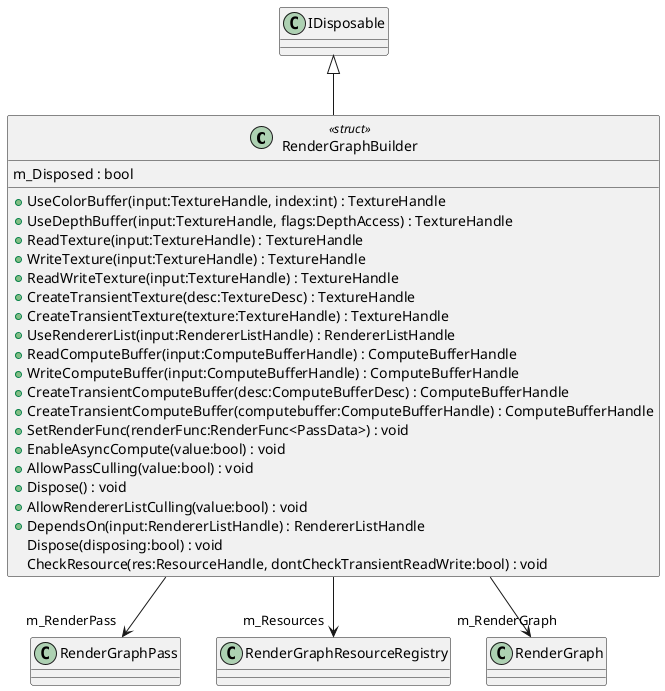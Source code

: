 @startuml
class RenderGraphBuilder <<struct>> {
    m_Disposed : bool
    + UseColorBuffer(input:TextureHandle, index:int) : TextureHandle
    + UseDepthBuffer(input:TextureHandle, flags:DepthAccess) : TextureHandle
    + ReadTexture(input:TextureHandle) : TextureHandle
    + WriteTexture(input:TextureHandle) : TextureHandle
    + ReadWriteTexture(input:TextureHandle) : TextureHandle
    + CreateTransientTexture(desc:TextureDesc) : TextureHandle
    + CreateTransientTexture(texture:TextureHandle) : TextureHandle
    + UseRendererList(input:RendererListHandle) : RendererListHandle
    + ReadComputeBuffer(input:ComputeBufferHandle) : ComputeBufferHandle
    + WriteComputeBuffer(input:ComputeBufferHandle) : ComputeBufferHandle
    + CreateTransientComputeBuffer(desc:ComputeBufferDesc) : ComputeBufferHandle
    + CreateTransientComputeBuffer(computebuffer:ComputeBufferHandle) : ComputeBufferHandle
    + SetRenderFunc(renderFunc:RenderFunc<PassData>) : void
    + EnableAsyncCompute(value:bool) : void
    + AllowPassCulling(value:bool) : void
    + Dispose() : void
    + AllowRendererListCulling(value:bool) : void
    + DependsOn(input:RendererListHandle) : RendererListHandle
    Dispose(disposing:bool) : void
    CheckResource(res:ResourceHandle, dontCheckTransientReadWrite:bool) : void
}
IDisposable <|-- RenderGraphBuilder
RenderGraphBuilder --> "m_RenderPass" RenderGraphPass
RenderGraphBuilder --> "m_Resources" RenderGraphResourceRegistry
RenderGraphBuilder --> "m_RenderGraph" RenderGraph
@enduml
